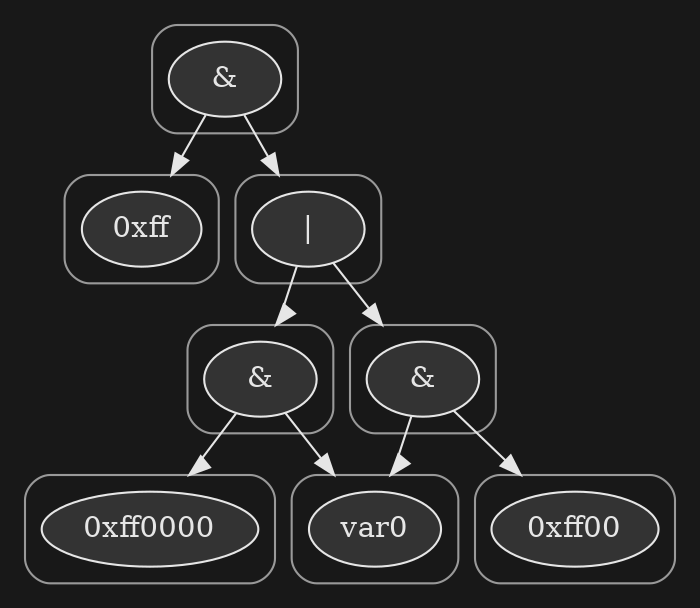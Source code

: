 
            digraph egraph {
                compound=true;
                rankdir=TB;
                bgcolor="#181818"
                node [
                    fontcolor = "#e6e6e6",
                    style = filled,
                    color = "#e6e6e6",
                    fillcolor = "#333333"
                ]
                edge [
                    color = "#e6e6e6",
                    fontcolor = "#e6e6e6"
                ]
                  subgraph cluster_eclass_root_item_6 {
    color=gray60; style="rounded";
    eclass_root_item_6_0 [label="&"];
  }
  subgraph cluster_eclass_root_item_3 {
    color=gray60; style="rounded";
    eclass_root_item_3_0 [label="0xff00"];
  }
  subgraph cluster_eclass_root_item_1 {
    color=gray60; style="rounded";
    eclass_root_item_1_0 [label="0xff"];
  }
  subgraph cluster_eclass_root_item_4 {
    color=gray60; style="rounded";
    eclass_root_item_4_0 [label="&"];
  }
  subgraph cluster_eclass_root_item_7 {
    color=gray60; style="rounded";
    eclass_root_item_7_0 [label="|"];
  }
  subgraph cluster_eclass_root_item_8 {
    color=gray60; style="rounded";
    eclass_root_item_8_0 [label="&"];
  }
  subgraph cluster_eclass_root_item_2 {
    color=gray60; style="rounded";
    eclass_root_item_2_0 [label="var0"];
  }
  subgraph cluster_eclass_root_item_5 {
    color=gray60; style="rounded";
    eclass_root_item_5_0 [label="0xff0000"];
  }
  eclass_root_item_6_0 -> eclass_root_item_2_0 [lhead=cluster_eclass_root_item_2];
  eclass_root_item_6_0 -> eclass_root_item_5_0 [lhead=cluster_eclass_root_item_5];
  eclass_root_item_4_0 -> eclass_root_item_2_0 [lhead=cluster_eclass_root_item_2];
  eclass_root_item_4_0 -> eclass_root_item_3_0 [lhead=cluster_eclass_root_item_3];
  eclass_root_item_7_0 -> eclass_root_item_4_0 [lhead=cluster_eclass_root_item_4];
  eclass_root_item_7_0 -> eclass_root_item_6_0 [lhead=cluster_eclass_root_item_6];
  eclass_root_item_8_0 -> eclass_root_item_1_0 [lhead=cluster_eclass_root_item_1];
  eclass_root_item_8_0 -> eclass_root_item_7_0 [lhead=cluster_eclass_root_item_7];

            }
            